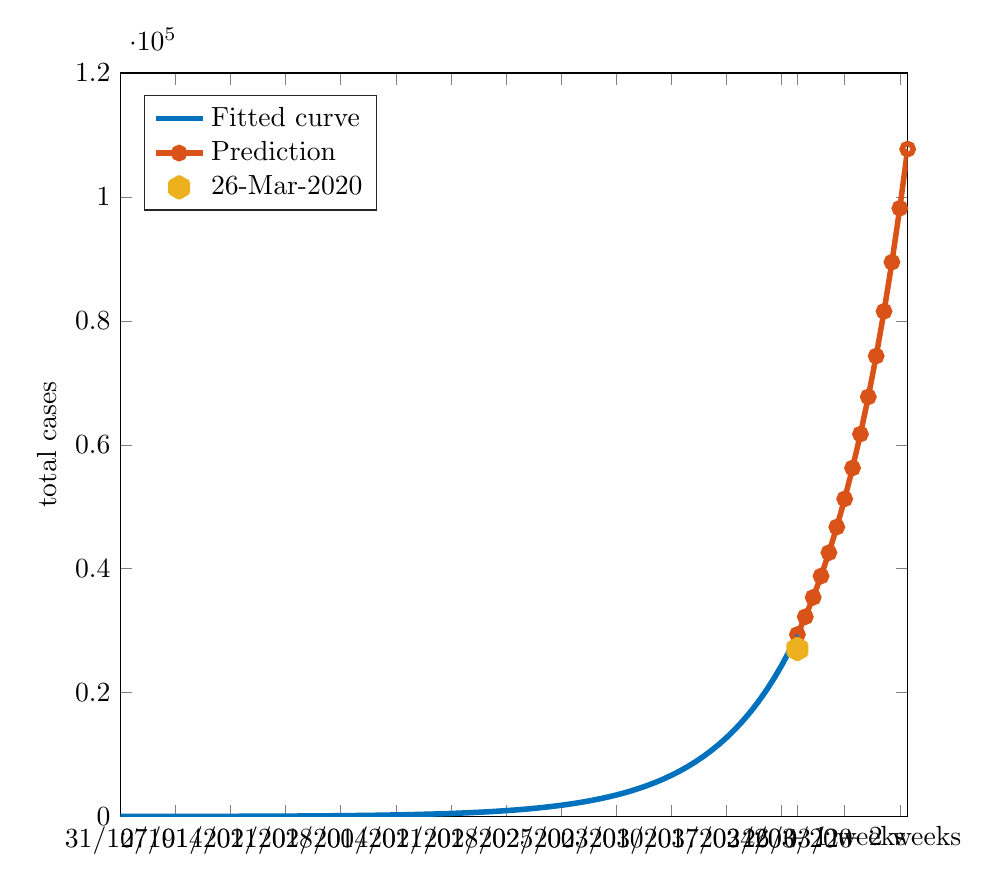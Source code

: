 % This file was created by matlab2tikz.
% Minimal pgfplots version: 1.3
%
\definecolor{mycolor1}{rgb}{0.0,0.447,0.741}%
\definecolor{mycolor2}{rgb}{0.85,0.325,0.098}%
\definecolor{mycolor3}{rgb}{0.929,0.694,0.125}%
%
\begin{tikzpicture}

\begin{axis}[%
width=10cm,
height=9.442cm,
at={(0cm,0cm)},
scale only axis,
xmin=0,
xmax=100,
xtick={0,7,14,21,28,35,42,49,56,63,70,77,84,86,92,99},
xticklabels={{31/12/19},{07/01/20},{14/01/20},{21/01/20},{28/01/20},{04/02/20},{11/02/20},{18/02/20},{25/02/20},{03/03/20},{10/03/20},{17/03/20},{24/03/20},{26/03/20},{+ 1 weeks},{+ 2 weeks}},
ymin=0,
ymax=120000,
ylabel={total cases},
legend style={at={(0.03,0.97)},anchor=north west,legend cell align=left,align=left,draw=white!15!black}
]
\addplot [color=mycolor1,solid,line width=2.0pt]
  table[row sep=crcr]{%
0	10.035\\
1	11.01\\
2	12.081\\
3	13.256\\
4	14.546\\
5	15.96\\
6	17.512\\
7	19.216\\
8	21.084\\
9	23.135\\
10	25.385\\
11	27.854\\
12	30.563\\
13	33.535\\
14	36.797\\
15	40.376\\
16	44.303\\
17	48.611\\
18	53.339\\
19	58.527\\
20	64.219\\
21	70.464\\
22	77.318\\
23	84.837\\
24	93.088\\
25	102.142\\
26	112.076\\
27	122.976\\
28	134.936\\
29	148.06\\
30	162.459\\
31	178.26\\
32	195.597\\
33	214.62\\
34	235.493\\
35	258.396\\
36	283.527\\
37	311.102\\
38	341.359\\
39	374.558\\
40	410.986\\
41	450.958\\
42	494.816\\
43	542.941\\
44	595.745\\
45	653.686\\
46	717.261\\
47	787.019\\
48	863.562\\
49	947.55\\
50	1039.705\\
51	1140.824\\
52	1251.777\\
53	1373.52\\
54	1507.105\\
55	1653.681\\
56	1814.512\\
57	1990.986\\
58	2184.623\\
59	2397.093\\
60	2630.226\\
61	2886.033\\
62	3166.72\\
63	3474.705\\
64	3812.643\\
65	4183.449\\
66	4590.318\\
67	5036.757\\
68	5526.616\\
69	6064.117\\
70	6653.894\\
71	7301.03\\
72	8011.105\\
73	8790.24\\
74	9645.15\\
75	10583.206\\
76	11612.495\\
77	12741.889\\
78	13981.125\\
79	15340.884\\
80	16832.889\\
81	18470.002\\
82	20266.335\\
83	22237.374\\
84	24400.11\\
85	26773.186\\
86	29377.061\\
};
\addlegendentry{Fitted curve};

\addplot [color=mycolor2,solid,line width=2.0pt,mark=o,mark options={solid}]
  table[row sep=crcr]{%
86	29377\\
87	32234\\
88	35369\\
89	38809\\
90	42584\\
91	46725\\
92	51269\\
93	56256\\
94	61727\\
95	67730\\
96	74318\\
97	81545\\
98	89476\\
99	98178\\
100	107727\\
};
\addlegendentry{Prediction};

\addplot [color=mycolor3,line width=8.0pt,only marks,mark=asterisk,mark options={solid}]
  table[row sep=crcr]{%
86	27017\\
};
\addlegendentry{26-Mar-2020};

\end{axis}
\end{tikzpicture}%